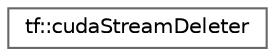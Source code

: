 digraph "类继承关系图"
{
 // LATEX_PDF_SIZE
  bgcolor="transparent";
  edge [fontname=Helvetica,fontsize=10,labelfontname=Helvetica,labelfontsize=10];
  node [fontname=Helvetica,fontsize=10,shape=box,height=0.2,width=0.4];
  rankdir="LR";
  Node0 [id="Node000000",label="tf::cudaStreamDeleter",height=0.2,width=0.4,color="grey40", fillcolor="white", style="filled",URL="$structtf_1_1cuda_stream_deleter.html",tooltip="functor to delete a cudaStream_t object"];
}
